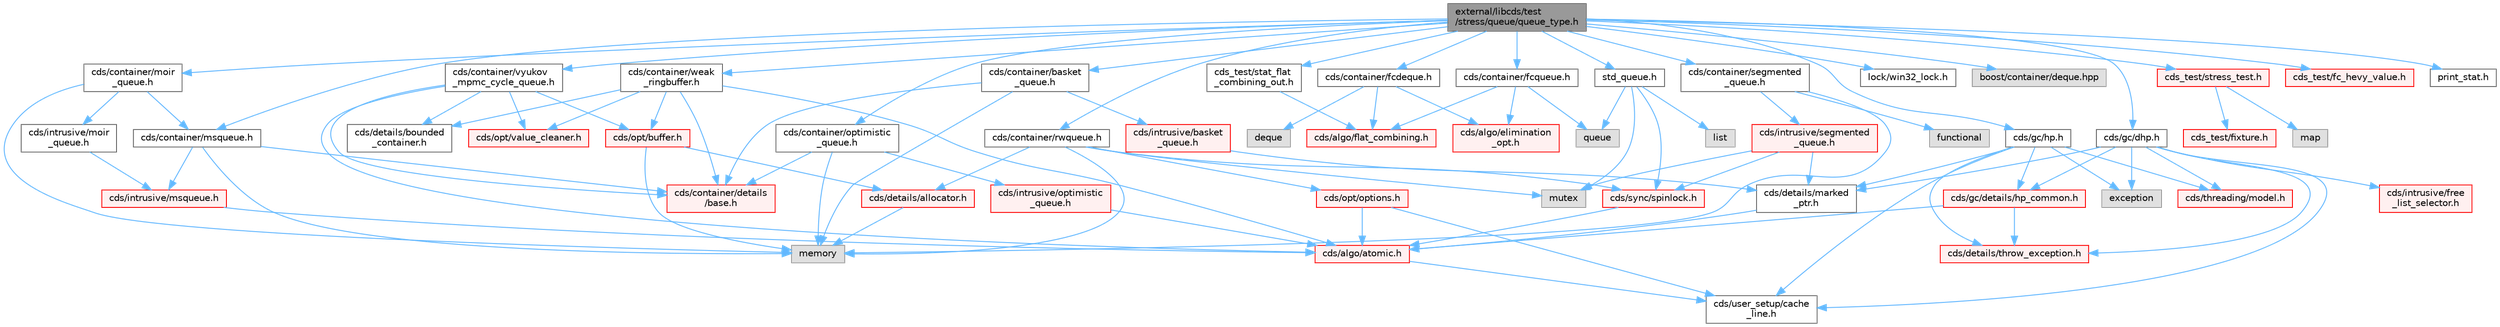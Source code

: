 digraph "external/libcds/test/stress/queue/queue_type.h"
{
 // LATEX_PDF_SIZE
  bgcolor="transparent";
  edge [fontname=Helvetica,fontsize=10,labelfontname=Helvetica,labelfontsize=10];
  node [fontname=Helvetica,fontsize=10,shape=box,height=0.2,width=0.4];
  Node1 [id="Node000001",label="external/libcds/test\l/stress/queue/queue_type.h",height=0.2,width=0.4,color="gray40", fillcolor="grey60", style="filled", fontcolor="black",tooltip=" "];
  Node1 -> Node2 [id="edge1_Node000001_Node000002",color="steelblue1",style="solid",tooltip=" "];
  Node2 [id="Node000002",label="cds/container/msqueue.h",height=0.2,width=0.4,color="grey40", fillcolor="white", style="filled",URL="$container_2msqueue_8h.html",tooltip=" "];
  Node2 -> Node3 [id="edge2_Node000002_Node000003",color="steelblue1",style="solid",tooltip=" "];
  Node3 [id="Node000003",label="memory",height=0.2,width=0.4,color="grey60", fillcolor="#E0E0E0", style="filled",tooltip=" "];
  Node2 -> Node4 [id="edge3_Node000002_Node000004",color="steelblue1",style="solid",tooltip=" "];
  Node4 [id="Node000004",label="cds/intrusive/msqueue.h",height=0.2,width=0.4,color="red", fillcolor="#FFF0F0", style="filled",URL="$intrusive_2msqueue_8h.html",tooltip=" "];
  Node4 -> Node41 [id="edge4_Node000004_Node000041",color="steelblue1",style="solid",tooltip=" "];
  Node41 [id="Node000041",label="cds/algo/atomic.h",height=0.2,width=0.4,color="red", fillcolor="#FFF0F0", style="filled",URL="$external_2libcds_2cds_2algo_2atomic_8h.html",tooltip=" "];
  Node41 -> Node40 [id="edge5_Node000041_Node000040",color="steelblue1",style="solid",tooltip=" "];
  Node40 [id="Node000040",label="cds/user_setup/cache\l_line.h",height=0.2,width=0.4,color="grey40", fillcolor="white", style="filled",URL="$cache__line_8h.html",tooltip="Cache-line size definition"];
  Node2 -> Node64 [id="edge6_Node000002_Node000064",color="steelblue1",style="solid",tooltip=" "];
  Node64 [id="Node000064",label="cds/container/details\l/base.h",height=0.2,width=0.4,color="red", fillcolor="#FFF0F0", style="filled",URL="$external_2libcds_2cds_2container_2details_2base_8h.html",tooltip=" "];
  Node1 -> Node65 [id="edge7_Node000001_Node000065",color="steelblue1",style="solid",tooltip=" "];
  Node65 [id="Node000065",label="cds/container/moir\l_queue.h",height=0.2,width=0.4,color="grey40", fillcolor="white", style="filled",URL="$container_2moir__queue_8h.html",tooltip=" "];
  Node65 -> Node3 [id="edge8_Node000065_Node000003",color="steelblue1",style="solid",tooltip=" "];
  Node65 -> Node2 [id="edge9_Node000065_Node000002",color="steelblue1",style="solid",tooltip=" "];
  Node65 -> Node66 [id="edge10_Node000065_Node000066",color="steelblue1",style="solid",tooltip=" "];
  Node66 [id="Node000066",label="cds/intrusive/moir\l_queue.h",height=0.2,width=0.4,color="grey40", fillcolor="white", style="filled",URL="$intrusive_2moir__queue_8h.html",tooltip=" "];
  Node66 -> Node4 [id="edge11_Node000066_Node000004",color="steelblue1",style="solid",tooltip=" "];
  Node1 -> Node67 [id="edge12_Node000001_Node000067",color="steelblue1",style="solid",tooltip=" "];
  Node67 [id="Node000067",label="cds/container/rwqueue.h",height=0.2,width=0.4,color="grey40", fillcolor="white", style="filled",URL="$rwqueue_8h.html",tooltip=" "];
  Node67 -> Node68 [id="edge13_Node000067_Node000068",color="steelblue1",style="solid",tooltip=" "];
  Node68 [id="Node000068",label="cds/sync/spinlock.h",height=0.2,width=0.4,color="red", fillcolor="#FFF0F0", style="filled",URL="$sync_2spinlock_8h.html",tooltip=" "];
  Node68 -> Node41 [id="edge14_Node000068_Node000041",color="steelblue1",style="solid",tooltip=" "];
  Node67 -> Node10 [id="edge15_Node000067_Node000010",color="steelblue1",style="solid",tooltip=" "];
  Node10 [id="Node000010",label="cds/opt/options.h",height=0.2,width=0.4,color="red", fillcolor="#FFF0F0", style="filled",URL="$opt_2options_8h.html",tooltip=" "];
  Node10 -> Node40 [id="edge16_Node000010_Node000040",color="steelblue1",style="solid",tooltip=" "];
  Node10 -> Node41 [id="edge17_Node000010_Node000041",color="steelblue1",style="solid",tooltip=" "];
  Node67 -> Node42 [id="edge18_Node000067_Node000042",color="steelblue1",style="solid",tooltip=" "];
  Node42 [id="Node000042",label="cds/details/allocator.h",height=0.2,width=0.4,color="red", fillcolor="#FFF0F0", style="filled",URL="$external_2libcds_2cds_2details_2allocator_8h.html",tooltip=" "];
  Node42 -> Node3 [id="edge19_Node000042_Node000003",color="steelblue1",style="solid",tooltip=" "];
  Node67 -> Node69 [id="edge20_Node000067_Node000069",color="steelblue1",style="solid",tooltip=" "];
  Node69 [id="Node000069",label="mutex",height=0.2,width=0.4,color="grey60", fillcolor="#E0E0E0", style="filled",tooltip=" "];
  Node67 -> Node3 [id="edge21_Node000067_Node000003",color="steelblue1",style="solid",tooltip=" "];
  Node1 -> Node70 [id="edge22_Node000001_Node000070",color="steelblue1",style="solid",tooltip=" "];
  Node70 [id="Node000070",label="cds/container/optimistic\l_queue.h",height=0.2,width=0.4,color="grey40", fillcolor="white", style="filled",URL="$container_2optimistic__queue_8h.html",tooltip=" "];
  Node70 -> Node3 [id="edge23_Node000070_Node000003",color="steelblue1",style="solid",tooltip=" "];
  Node70 -> Node71 [id="edge24_Node000070_Node000071",color="steelblue1",style="solid",tooltip=" "];
  Node71 [id="Node000071",label="cds/intrusive/optimistic\l_queue.h",height=0.2,width=0.4,color="red", fillcolor="#FFF0F0", style="filled",URL="$intrusive_2optimistic__queue_8h.html",tooltip=" "];
  Node71 -> Node41 [id="edge25_Node000071_Node000041",color="steelblue1",style="solid",tooltip=" "];
  Node70 -> Node64 [id="edge26_Node000070_Node000064",color="steelblue1",style="solid",tooltip=" "];
  Node1 -> Node72 [id="edge27_Node000001_Node000072",color="steelblue1",style="solid",tooltip=" "];
  Node72 [id="Node000072",label="cds/container/vyukov\l_mpmc_cycle_queue.h",height=0.2,width=0.4,color="grey40", fillcolor="white", style="filled",URL="$container_2vyukov__mpmc__cycle__queue_8h.html",tooltip=" "];
  Node72 -> Node64 [id="edge28_Node000072_Node000064",color="steelblue1",style="solid",tooltip=" "];
  Node72 -> Node73 [id="edge29_Node000072_Node000073",color="steelblue1",style="solid",tooltip=" "];
  Node73 [id="Node000073",label="cds/opt/buffer.h",height=0.2,width=0.4,color="red", fillcolor="#FFF0F0", style="filled",URL="$external_2libcds_2cds_2opt_2buffer_8h.html",tooltip=" "];
  Node73 -> Node42 [id="edge30_Node000073_Node000042",color="steelblue1",style="solid",tooltip=" "];
  Node73 -> Node3 [id="edge31_Node000073_Node000003",color="steelblue1",style="solid",tooltip=" "];
  Node72 -> Node75 [id="edge32_Node000072_Node000075",color="steelblue1",style="solid",tooltip=" "];
  Node75 [id="Node000075",label="cds/opt/value_cleaner.h",height=0.2,width=0.4,color="red", fillcolor="#FFF0F0", style="filled",URL="$value__cleaner_8h.html",tooltip=" "];
  Node72 -> Node41 [id="edge33_Node000072_Node000041",color="steelblue1",style="solid",tooltip=" "];
  Node72 -> Node76 [id="edge34_Node000072_Node000076",color="steelblue1",style="solid",tooltip=" "];
  Node76 [id="Node000076",label="cds/details/bounded\l_container.h",height=0.2,width=0.4,color="grey40", fillcolor="white", style="filled",URL="$bounded__container_8h.html",tooltip=" "];
  Node1 -> Node77 [id="edge35_Node000001_Node000077",color="steelblue1",style="solid",tooltip=" "];
  Node77 [id="Node000077",label="cds/container/basket\l_queue.h",height=0.2,width=0.4,color="grey40", fillcolor="white", style="filled",URL="$container_2basket__queue_8h.html",tooltip=" "];
  Node77 -> Node78 [id="edge36_Node000077_Node000078",color="steelblue1",style="solid",tooltip=" "];
  Node78 [id="Node000078",label="cds/intrusive/basket\l_queue.h",height=0.2,width=0.4,color="red", fillcolor="#FFF0F0", style="filled",URL="$intrusive_2basket__queue_8h.html",tooltip=" "];
  Node78 -> Node58 [id="edge37_Node000078_Node000058",color="steelblue1",style="solid",tooltip=" "];
  Node58 [id="Node000058",label="cds/details/marked\l_ptr.h",height=0.2,width=0.4,color="grey40", fillcolor="white", style="filled",URL="$marked__ptr_8h.html",tooltip=" "];
  Node58 -> Node41 [id="edge38_Node000058_Node000041",color="steelblue1",style="solid",tooltip=" "];
  Node77 -> Node64 [id="edge39_Node000077_Node000064",color="steelblue1",style="solid",tooltip=" "];
  Node77 -> Node3 [id="edge40_Node000077_Node000003",color="steelblue1",style="solid",tooltip=" "];
  Node1 -> Node79 [id="edge41_Node000001_Node000079",color="steelblue1",style="solid",tooltip=" "];
  Node79 [id="Node000079",label="cds/container/fcqueue.h",height=0.2,width=0.4,color="grey40", fillcolor="white", style="filled",URL="$container_2fcqueue_8h.html",tooltip=" "];
  Node79 -> Node80 [id="edge42_Node000079_Node000080",color="steelblue1",style="solid",tooltip=" "];
  Node80 [id="Node000080",label="cds/algo/flat_combining.h",height=0.2,width=0.4,color="red", fillcolor="#FFF0F0", style="filled",URL="$flat__combining_8h.html",tooltip=" "];
  Node79 -> Node86 [id="edge43_Node000079_Node000086",color="steelblue1",style="solid",tooltip=" "];
  Node86 [id="Node000086",label="cds/algo/elimination\l_opt.h",height=0.2,width=0.4,color="red", fillcolor="#FFF0F0", style="filled",URL="$elimination__opt_8h.html",tooltip=" "];
  Node79 -> Node87 [id="edge44_Node000079_Node000087",color="steelblue1",style="solid",tooltip=" "];
  Node87 [id="Node000087",label="queue",height=0.2,width=0.4,color="grey60", fillcolor="#E0E0E0", style="filled",tooltip=" "];
  Node1 -> Node88 [id="edge45_Node000001_Node000088",color="steelblue1",style="solid",tooltip=" "];
  Node88 [id="Node000088",label="cds/container/fcdeque.h",height=0.2,width=0.4,color="grey40", fillcolor="white", style="filled",URL="$fcdeque_8h.html",tooltip=" "];
  Node88 -> Node80 [id="edge46_Node000088_Node000080",color="steelblue1",style="solid",tooltip=" "];
  Node88 -> Node86 [id="edge47_Node000088_Node000086",color="steelblue1",style="solid",tooltip=" "];
  Node88 -> Node89 [id="edge48_Node000088_Node000089",color="steelblue1",style="solid",tooltip=" "];
  Node89 [id="Node000089",label="deque",height=0.2,width=0.4,color="grey60", fillcolor="#E0E0E0", style="filled",tooltip=" "];
  Node1 -> Node90 [id="edge49_Node000001_Node000090",color="steelblue1",style="solid",tooltip=" "];
  Node90 [id="Node000090",label="cds/container/segmented\l_queue.h",height=0.2,width=0.4,color="grey40", fillcolor="white", style="filled",URL="$container_2segmented__queue_8h.html",tooltip=" "];
  Node90 -> Node3 [id="edge50_Node000090_Node000003",color="steelblue1",style="solid",tooltip=" "];
  Node90 -> Node91 [id="edge51_Node000090_Node000091",color="steelblue1",style="solid",tooltip=" "];
  Node91 [id="Node000091",label="functional",height=0.2,width=0.4,color="grey60", fillcolor="#E0E0E0", style="filled",tooltip=" "];
  Node90 -> Node92 [id="edge52_Node000090_Node000092",color="steelblue1",style="solid",tooltip=" "];
  Node92 [id="Node000092",label="cds/intrusive/segmented\l_queue.h",height=0.2,width=0.4,color="red", fillcolor="#FFF0F0", style="filled",URL="$intrusive_2segmented__queue_8h.html",tooltip=" "];
  Node92 -> Node69 [id="edge53_Node000092_Node000069",color="steelblue1",style="solid",tooltip=" "];
  Node92 -> Node58 [id="edge54_Node000092_Node000058",color="steelblue1",style="solid",tooltip=" "];
  Node92 -> Node68 [id="edge55_Node000092_Node000068",color="steelblue1",style="solid",tooltip=" "];
  Node1 -> Node98 [id="edge56_Node000001_Node000098",color="steelblue1",style="solid",tooltip=" "];
  Node98 [id="Node000098",label="cds/container/weak\l_ringbuffer.h",height=0.2,width=0.4,color="grey40", fillcolor="white", style="filled",URL="$weak__ringbuffer_8h.html",tooltip=" "];
  Node98 -> Node64 [id="edge57_Node000098_Node000064",color="steelblue1",style="solid",tooltip=" "];
  Node98 -> Node73 [id="edge58_Node000098_Node000073",color="steelblue1",style="solid",tooltip=" "];
  Node98 -> Node75 [id="edge59_Node000098_Node000075",color="steelblue1",style="solid",tooltip=" "];
  Node98 -> Node41 [id="edge60_Node000098_Node000041",color="steelblue1",style="solid",tooltip=" "];
  Node98 -> Node76 [id="edge61_Node000098_Node000076",color="steelblue1",style="solid",tooltip=" "];
  Node1 -> Node48 [id="edge62_Node000001_Node000048",color="steelblue1",style="solid",tooltip=" "];
  Node48 [id="Node000048",label="cds/gc/hp.h",height=0.2,width=0.4,color="grey40", fillcolor="white", style="filled",URL="$hp_8h.html",tooltip=" "];
  Node48 -> Node18 [id="edge63_Node000048_Node000018",color="steelblue1",style="solid",tooltip=" "];
  Node18 [id="Node000018",label="exception",height=0.2,width=0.4,color="grey60", fillcolor="#E0E0E0", style="filled",tooltip=" "];
  Node48 -> Node49 [id="edge64_Node000048_Node000049",color="steelblue1",style="solid",tooltip=" "];
  Node49 [id="Node000049",label="cds/gc/details/hp_common.h",height=0.2,width=0.4,color="red", fillcolor="#FFF0F0", style="filled",URL="$hp__common_8h.html",tooltip=" "];
  Node49 -> Node41 [id="edge65_Node000049_Node000041",color="steelblue1",style="solid",tooltip=" "];
  Node49 -> Node37 [id="edge66_Node000049_Node000037",color="steelblue1",style="solid",tooltip=" "];
  Node37 [id="Node000037",label="cds/details/throw_exception.h",height=0.2,width=0.4,color="red", fillcolor="#FFF0F0", style="filled",URL="$throw__exception_8h.html",tooltip=" "];
  Node48 -> Node51 [id="edge67_Node000048_Node000051",color="steelblue1",style="solid",tooltip=" "];
  Node51 [id="Node000051",label="cds/threading/model.h",height=0.2,width=0.4,color="red", fillcolor="#FFF0F0", style="filled",URL="$model_8h.html",tooltip=" "];
  Node48 -> Node37 [id="edge68_Node000048_Node000037",color="steelblue1",style="solid",tooltip=" "];
  Node48 -> Node58 [id="edge69_Node000048_Node000058",color="steelblue1",style="solid",tooltip=" "];
  Node48 -> Node40 [id="edge70_Node000048_Node000040",color="steelblue1",style="solid",tooltip=" "];
  Node1 -> Node99 [id="edge71_Node000001_Node000099",color="steelblue1",style="solid",tooltip=" "];
  Node99 [id="Node000099",label="cds/gc/dhp.h",height=0.2,width=0.4,color="grey40", fillcolor="white", style="filled",URL="$dhp_8h.html",tooltip=" "];
  Node99 -> Node18 [id="edge72_Node000099_Node000018",color="steelblue1",style="solid",tooltip=" "];
  Node99 -> Node49 [id="edge73_Node000099_Node000049",color="steelblue1",style="solid",tooltip=" "];
  Node99 -> Node51 [id="edge74_Node000099_Node000051",color="steelblue1",style="solid",tooltip=" "];
  Node99 -> Node100 [id="edge75_Node000099_Node000100",color="steelblue1",style="solid",tooltip=" "];
  Node100 [id="Node000100",label="cds/intrusive/free\l_list_selector.h",height=0.2,width=0.4,color="red", fillcolor="#FFF0F0", style="filled",URL="$free__list__selector_8h.html",tooltip=" "];
  Node99 -> Node37 [id="edge76_Node000099_Node000037",color="steelblue1",style="solid",tooltip=" "];
  Node99 -> Node58 [id="edge77_Node000099_Node000058",color="steelblue1",style="solid",tooltip=" "];
  Node99 -> Node40 [id="edge78_Node000099_Node000040",color="steelblue1",style="solid",tooltip=" "];
  Node1 -> Node102 [id="edge79_Node000001_Node000102",color="steelblue1",style="solid",tooltip=" "];
  Node102 [id="Node000102",label="std_queue.h",height=0.2,width=0.4,color="grey40", fillcolor="white", style="filled",URL="$std__queue_8h.html",tooltip=" "];
  Node102 -> Node69 [id="edge80_Node000102_Node000069",color="steelblue1",style="solid",tooltip=" "];
  Node102 -> Node87 [id="edge81_Node000102_Node000087",color="steelblue1",style="solid",tooltip=" "];
  Node102 -> Node103 [id="edge82_Node000102_Node000103",color="steelblue1",style="solid",tooltip=" "];
  Node103 [id="Node000103",label="list",height=0.2,width=0.4,color="grey60", fillcolor="#E0E0E0", style="filled",tooltip=" "];
  Node102 -> Node68 [id="edge83_Node000102_Node000068",color="steelblue1",style="solid",tooltip=" "];
  Node1 -> Node104 [id="edge84_Node000001_Node000104",color="steelblue1",style="solid",tooltip=" "];
  Node104 [id="Node000104",label="lock/win32_lock.h",height=0.2,width=0.4,color="grey40", fillcolor="white", style="filled",URL="$win32__lock_8h.html",tooltip=" "];
  Node1 -> Node105 [id="edge85_Node000001_Node000105",color="steelblue1",style="solid",tooltip=" "];
  Node105 [id="Node000105",label="boost/container/deque.hpp",height=0.2,width=0.4,color="grey60", fillcolor="#E0E0E0", style="filled",tooltip=" "];
  Node1 -> Node106 [id="edge86_Node000001_Node000106",color="steelblue1",style="solid",tooltip=" "];
  Node106 [id="Node000106",label="cds_test/stress_test.h",height=0.2,width=0.4,color="red", fillcolor="#FFF0F0", style="filled",URL="$stress__test_8h.html",tooltip=" "];
  Node106 -> Node107 [id="edge87_Node000106_Node000107",color="steelblue1",style="solid",tooltip=" "];
  Node107 [id="Node000107",label="map",height=0.2,width=0.4,color="grey60", fillcolor="#E0E0E0", style="filled",tooltip=" "];
  Node106 -> Node108 [id="edge88_Node000106_Node000108",color="steelblue1",style="solid",tooltip=" "];
  Node108 [id="Node000108",label="cds_test/fixture.h",height=0.2,width=0.4,color="red", fillcolor="#FFF0F0", style="filled",URL="$fixture_8h.html",tooltip=" "];
  Node1 -> Node113 [id="edge89_Node000001_Node000113",color="steelblue1",style="solid",tooltip=" "];
  Node113 [id="Node000113",label="cds_test/stat_flat\l_combining_out.h",height=0.2,width=0.4,color="grey40", fillcolor="white", style="filled",URL="$stat__flat__combining__out_8h.html",tooltip=" "];
  Node113 -> Node80 [id="edge90_Node000113_Node000080",color="steelblue1",style="solid",tooltip=" "];
  Node1 -> Node114 [id="edge91_Node000001_Node000114",color="steelblue1",style="solid",tooltip=" "];
  Node114 [id="Node000114",label="cds_test/fc_hevy_value.h",height=0.2,width=0.4,color="red", fillcolor="#FFF0F0", style="filled",URL="$fc__hevy__value_8h.html",tooltip=" "];
  Node1 -> Node116 [id="edge92_Node000001_Node000116",color="steelblue1",style="solid",tooltip=" "];
  Node116 [id="Node000116",label="print_stat.h",height=0.2,width=0.4,color="grey40", fillcolor="white", style="filled",URL="$print__stat_8h.html",tooltip=" "];
}
